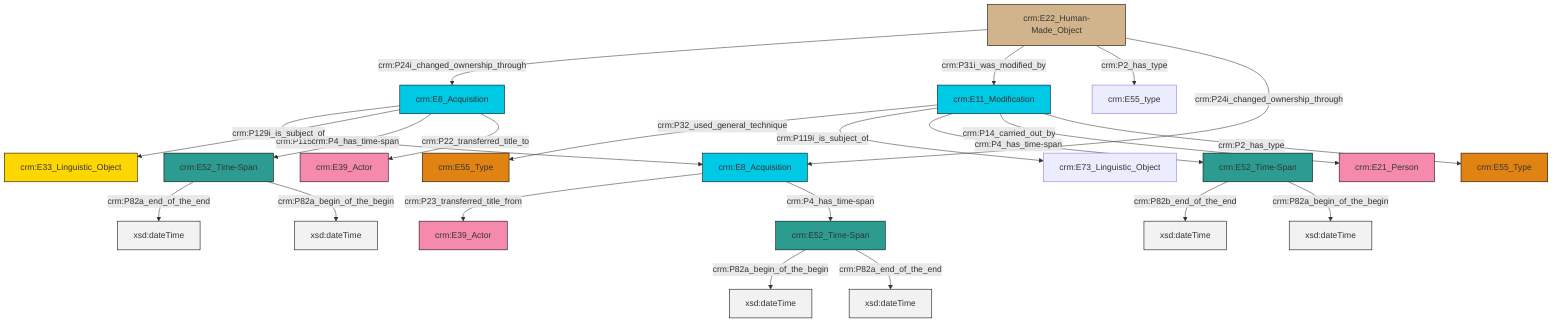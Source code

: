 graph TD
classDef Literal fill:#f2f2f2,stroke:#000000;
classDef CRM_Entity fill:#FFFFFF,stroke:#000000;
classDef Temporal_Entity fill:#00C9E6, stroke:#000000;
classDef Type fill:#E18312, stroke:#000000;
classDef Time-Span fill:#2C9C91, stroke:#000000;
classDef Appellation fill:#FFEB7F, stroke:#000000;
classDef Place fill:#008836, stroke:#000000;
classDef Persistent_Item fill:#B266B2, stroke:#000000;
classDef Conceptual_Object fill:#FFD700, stroke:#000000;
classDef Physical_Thing fill:#D2B48C, stroke:#000000;
classDef Actor fill:#f58aad, stroke:#000000;
classDef PC_Classes fill:#4ce600, stroke:#000000;
classDef Multi fill:#cccccc,stroke:#000000;

0["crm:E52_Time-Span"]:::Time-Span -->|crm:P82b_end_of_the_end| 1[xsd:dateTime]:::Literal
2["crm:E52_Time-Span"]:::Time-Span -->|crm:P82a_begin_of_the_begin| 3[xsd:dateTime]:::Literal
4["crm:E11_Modification"]:::Temporal_Entity -->|crm:P32_used_general_technique| 5["crm:E55_Type"]:::Type
6["crm:E22_Human-Made_Object"]:::Physical_Thing -->|crm:P24i_changed_ownership_through| 7["crm:E8_Acquisition"]:::Temporal_Entity
0["crm:E52_Time-Span"]:::Time-Span -->|crm:P82a_begin_of_the_begin| 8[xsd:dateTime]:::Literal
9["crm:E52_Time-Span"]:::Time-Span -->|crm:P82a_end_of_the_end| 10[xsd:dateTime]:::Literal
7["crm:E8_Acquisition"]:::Temporal_Entity -->|crm:P115i_is_finished_by| 13["crm:E8_Acquisition"]:::Temporal_Entity
13["crm:E8_Acquisition"]:::Temporal_Entity -->|crm:P23_transferred_title_from| 19["crm:E39_Actor"]:::Actor
6["crm:E22_Human-Made_Object"]:::Physical_Thing -->|crm:P31i_was_modified_by| 4["crm:E11_Modification"]:::Temporal_Entity
4["crm:E11_Modification"]:::Temporal_Entity -->|crm:P119i_is_subject_of| 20["crm:E73_Linguistic_Object"]:::Default
4["crm:E11_Modification"]:::Temporal_Entity -->|crm:P4_has_time-span| 0["crm:E52_Time-Span"]:::Time-Span
4["crm:E11_Modification"]:::Temporal_Entity -->|crm:P14_carried_out_by| 23["crm:E21_Person"]:::Actor
7["crm:E8_Acquisition"]:::Temporal_Entity -->|crm:P129i_is_subject_of| 24["crm:E33_Linguistic_Object"]:::Conceptual_Object
2["crm:E52_Time-Span"]:::Time-Span -->|crm:P82a_end_of_the_end| 27[xsd:dateTime]:::Literal
6["crm:E22_Human-Made_Object"]:::Physical_Thing -->|crm:P2_has_type| 17["crm:E55_type"]:::Default
4["crm:E11_Modification"]:::Temporal_Entity -->|crm:P2_has_type| 11["crm:E55_Type"]:::Type
9["crm:E52_Time-Span"]:::Time-Span -->|crm:P82a_begin_of_the_begin| 30[xsd:dateTime]:::Literal
6["crm:E22_Human-Made_Object"]:::Physical_Thing -->|crm:P24i_changed_ownership_through| 13["crm:E8_Acquisition"]:::Temporal_Entity
7["crm:E8_Acquisition"]:::Temporal_Entity -->|crm:P4_has_time-span| 9["crm:E52_Time-Span"]:::Time-Span
7["crm:E8_Acquisition"]:::Temporal_Entity -->|crm:P22_transferred_title_to| 15["crm:E39_Actor"]:::Actor
13["crm:E8_Acquisition"]:::Temporal_Entity -->|crm:P4_has_time-span| 2["crm:E52_Time-Span"]:::Time-Span
